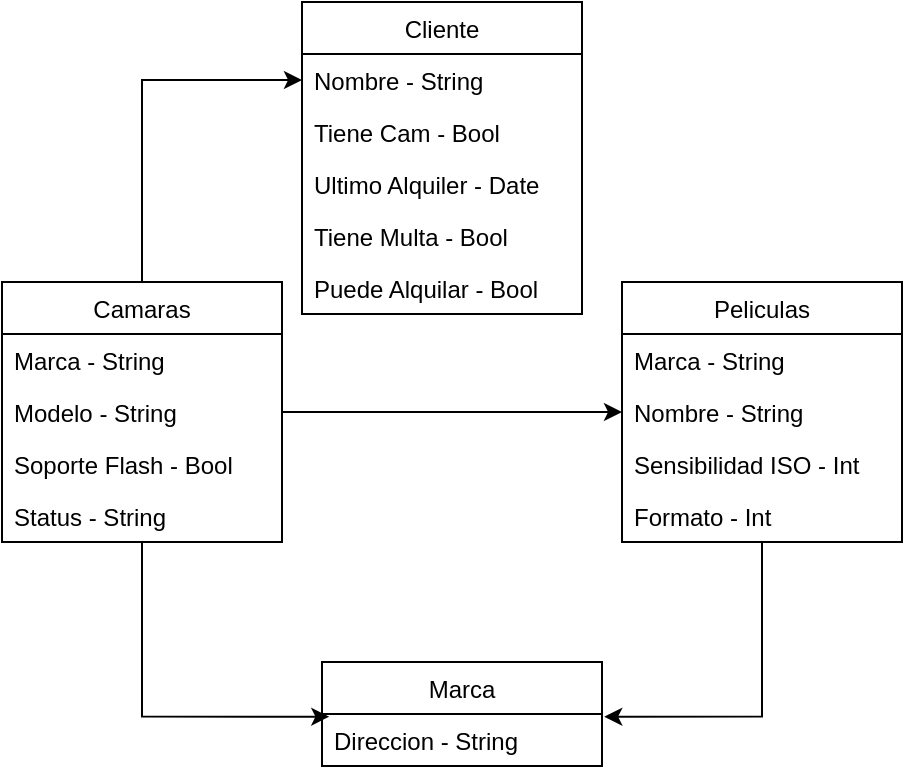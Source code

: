 <mxfile version="13.5.9" type="github">
  <diagram name="Page-1" id="c4acf3e9-155e-7222-9cf6-157b1a14988f">
    <mxGraphModel dx="723" dy="376" grid="1" gridSize="10" guides="1" tooltips="1" connect="1" arrows="1" fold="1" page="1" pageScale="1" pageWidth="850" pageHeight="1100" background="#ffffff" math="0" shadow="0">
      <root>
        <mxCell id="0" />
        <mxCell id="1" parent="0" />
        <mxCell id="rx1_sFjDLREM_CoGC2wl-27" style="edgeStyle=orthogonalEdgeStyle;rounded=0;orthogonalLoop=1;jettySize=auto;html=1;entryX=0.026;entryY=0.051;entryDx=0;entryDy=0;entryPerimeter=0;" edge="1" parent="1" source="rx1_sFjDLREM_CoGC2wl-1" target="rx1_sFjDLREM_CoGC2wl-24">
          <mxGeometry relative="1" as="geometry" />
        </mxCell>
        <mxCell id="rx1_sFjDLREM_CoGC2wl-28" style="edgeStyle=orthogonalEdgeStyle;rounded=0;orthogonalLoop=1;jettySize=auto;html=1;entryX=1.008;entryY=0.051;entryDx=0;entryDy=0;entryPerimeter=0;" edge="1" parent="1" source="rx1_sFjDLREM_CoGC2wl-5" target="rx1_sFjDLREM_CoGC2wl-24">
          <mxGeometry relative="1" as="geometry" />
        </mxCell>
        <mxCell id="rx1_sFjDLREM_CoGC2wl-5" value="Peliculas" style="swimlane;fontStyle=0;childLayout=stackLayout;horizontal=1;startSize=26;fillColor=none;horizontalStack=0;resizeParent=1;resizeParentMax=0;resizeLast=0;collapsible=1;marginBottom=0;" vertex="1" parent="1">
          <mxGeometry x="400" y="180" width="140" height="130" as="geometry" />
        </mxCell>
        <mxCell id="rx1_sFjDLREM_CoGC2wl-6" value="Marca - String" style="text;strokeColor=none;fillColor=none;align=left;verticalAlign=top;spacingLeft=4;spacingRight=4;overflow=hidden;rotatable=0;points=[[0,0.5],[1,0.5]];portConstraint=eastwest;" vertex="1" parent="rx1_sFjDLREM_CoGC2wl-5">
          <mxGeometry y="26" width="140" height="26" as="geometry" />
        </mxCell>
        <mxCell id="rx1_sFjDLREM_CoGC2wl-7" value="Nombre - String" style="text;strokeColor=none;fillColor=none;align=left;verticalAlign=top;spacingLeft=4;spacingRight=4;overflow=hidden;rotatable=0;points=[[0,0.5],[1,0.5]];portConstraint=eastwest;" vertex="1" parent="rx1_sFjDLREM_CoGC2wl-5">
          <mxGeometry y="52" width="140" height="26" as="geometry" />
        </mxCell>
        <mxCell id="rx1_sFjDLREM_CoGC2wl-8" value="Sensibilidad ISO - Int" style="text;strokeColor=none;fillColor=none;align=left;verticalAlign=top;spacingLeft=4;spacingRight=4;overflow=hidden;rotatable=0;points=[[0,0.5],[1,0.5]];portConstraint=eastwest;" vertex="1" parent="rx1_sFjDLREM_CoGC2wl-5">
          <mxGeometry y="78" width="140" height="26" as="geometry" />
        </mxCell>
        <mxCell id="rx1_sFjDLREM_CoGC2wl-10" value="Formato - Int" style="text;strokeColor=none;fillColor=none;align=left;verticalAlign=top;spacingLeft=4;spacingRight=4;overflow=hidden;rotatable=0;points=[[0,0.5],[1,0.5]];portConstraint=eastwest;" vertex="1" parent="rx1_sFjDLREM_CoGC2wl-5">
          <mxGeometry y="104" width="140" height="26" as="geometry" />
        </mxCell>
        <mxCell id="rx1_sFjDLREM_CoGC2wl-23" value="Marca" style="swimlane;fontStyle=0;childLayout=stackLayout;horizontal=1;startSize=26;fillColor=none;horizontalStack=0;resizeParent=1;resizeParentMax=0;resizeLast=0;collapsible=1;marginBottom=0;" vertex="1" parent="1">
          <mxGeometry x="250" y="370" width="140" height="52" as="geometry" />
        </mxCell>
        <mxCell id="rx1_sFjDLREM_CoGC2wl-24" value="Direccion - String" style="text;strokeColor=none;fillColor=none;align=left;verticalAlign=top;spacingLeft=4;spacingRight=4;overflow=hidden;rotatable=0;points=[[0,0.5],[1,0.5]];portConstraint=eastwest;" vertex="1" parent="rx1_sFjDLREM_CoGC2wl-23">
          <mxGeometry y="26" width="140" height="26" as="geometry" />
        </mxCell>
        <mxCell id="rx1_sFjDLREM_CoGC2wl-46" style="edgeStyle=orthogonalEdgeStyle;rounded=0;orthogonalLoop=1;jettySize=auto;html=1;" edge="1" parent="1" source="rx1_sFjDLREM_CoGC2wl-1" target="rx1_sFjDLREM_CoGC2wl-37">
          <mxGeometry relative="1" as="geometry" />
        </mxCell>
        <mxCell id="rx1_sFjDLREM_CoGC2wl-1" value="Camaras" style="swimlane;fontStyle=0;childLayout=stackLayout;horizontal=1;startSize=26;fillColor=none;horizontalStack=0;resizeParent=1;resizeParentMax=0;resizeLast=0;collapsible=1;marginBottom=0;" vertex="1" parent="1">
          <mxGeometry x="90" y="180" width="140" height="130" as="geometry" />
        </mxCell>
        <mxCell id="rx1_sFjDLREM_CoGC2wl-2" value="Marca - String" style="text;strokeColor=none;fillColor=none;align=left;verticalAlign=top;spacingLeft=4;spacingRight=4;overflow=hidden;rotatable=0;points=[[0,0.5],[1,0.5]];portConstraint=eastwest;" vertex="1" parent="rx1_sFjDLREM_CoGC2wl-1">
          <mxGeometry y="26" width="140" height="26" as="geometry" />
        </mxCell>
        <mxCell id="rx1_sFjDLREM_CoGC2wl-3" value="Modelo - String" style="text;strokeColor=none;fillColor=none;align=left;verticalAlign=top;spacingLeft=4;spacingRight=4;overflow=hidden;rotatable=0;points=[[0,0.5],[1,0.5]];portConstraint=eastwest;" vertex="1" parent="rx1_sFjDLREM_CoGC2wl-1">
          <mxGeometry y="52" width="140" height="26" as="geometry" />
        </mxCell>
        <mxCell id="rx1_sFjDLREM_CoGC2wl-4" value="Soporte Flash - Bool" style="text;strokeColor=none;fillColor=none;align=left;verticalAlign=top;spacingLeft=4;spacingRight=4;overflow=hidden;rotatable=0;points=[[0,0.5],[1,0.5]];portConstraint=eastwest;" vertex="1" parent="rx1_sFjDLREM_CoGC2wl-1">
          <mxGeometry y="78" width="140" height="26" as="geometry" />
        </mxCell>
        <mxCell id="rx1_sFjDLREM_CoGC2wl-22" value="Status - String" style="text;strokeColor=none;fillColor=none;align=left;verticalAlign=top;spacingLeft=4;spacingRight=4;overflow=hidden;rotatable=0;points=[[0,0.5],[1,0.5]];portConstraint=eastwest;" vertex="1" parent="rx1_sFjDLREM_CoGC2wl-1">
          <mxGeometry y="104" width="140" height="26" as="geometry" />
        </mxCell>
        <mxCell id="rx1_sFjDLREM_CoGC2wl-43" style="edgeStyle=orthogonalEdgeStyle;rounded=0;orthogonalLoop=1;jettySize=auto;html=1;entryX=0;entryY=0.5;entryDx=0;entryDy=0;" edge="1" parent="1" source="rx1_sFjDLREM_CoGC2wl-3" target="rx1_sFjDLREM_CoGC2wl-7">
          <mxGeometry relative="1" as="geometry" />
        </mxCell>
        <mxCell id="rx1_sFjDLREM_CoGC2wl-36" value="Cliente" style="swimlane;fontStyle=0;childLayout=stackLayout;horizontal=1;startSize=26;fillColor=none;horizontalStack=0;resizeParent=1;resizeParentMax=0;resizeLast=0;collapsible=1;marginBottom=0;" vertex="1" parent="1">
          <mxGeometry x="240" y="40" width="140" height="156" as="geometry" />
        </mxCell>
        <mxCell id="rx1_sFjDLREM_CoGC2wl-37" value="Nombre - String" style="text;strokeColor=none;fillColor=none;align=left;verticalAlign=top;spacingLeft=4;spacingRight=4;overflow=hidden;rotatable=0;points=[[0,0.5],[1,0.5]];portConstraint=eastwest;" vertex="1" parent="rx1_sFjDLREM_CoGC2wl-36">
          <mxGeometry y="26" width="140" height="26" as="geometry" />
        </mxCell>
        <mxCell id="rx1_sFjDLREM_CoGC2wl-38" value="Tiene Cam - Bool" style="text;strokeColor=none;fillColor=none;align=left;verticalAlign=top;spacingLeft=4;spacingRight=4;overflow=hidden;rotatable=0;points=[[0,0.5],[1,0.5]];portConstraint=eastwest;" vertex="1" parent="rx1_sFjDLREM_CoGC2wl-36">
          <mxGeometry y="52" width="140" height="26" as="geometry" />
        </mxCell>
        <mxCell id="rx1_sFjDLREM_CoGC2wl-39" value="Ultimo Alquiler - Date" style="text;strokeColor=none;fillColor=none;align=left;verticalAlign=top;spacingLeft=4;spacingRight=4;overflow=hidden;rotatable=0;points=[[0,0.5],[1,0.5]];portConstraint=eastwest;" vertex="1" parent="rx1_sFjDLREM_CoGC2wl-36">
          <mxGeometry y="78" width="140" height="26" as="geometry" />
        </mxCell>
        <mxCell id="rx1_sFjDLREM_CoGC2wl-41" value="Tiene Multa - Bool" style="text;strokeColor=none;fillColor=none;align=left;verticalAlign=top;spacingLeft=4;spacingRight=4;overflow=hidden;rotatable=0;points=[[0,0.5],[1,0.5]];portConstraint=eastwest;" vertex="1" parent="rx1_sFjDLREM_CoGC2wl-36">
          <mxGeometry y="104" width="140" height="26" as="geometry" />
        </mxCell>
        <mxCell id="rx1_sFjDLREM_CoGC2wl-42" value="Puede Alquilar - Bool" style="text;strokeColor=none;fillColor=none;align=left;verticalAlign=top;spacingLeft=4;spacingRight=4;overflow=hidden;rotatable=0;points=[[0,0.5],[1,0.5]];portConstraint=eastwest;" vertex="1" parent="rx1_sFjDLREM_CoGC2wl-36">
          <mxGeometry y="130" width="140" height="26" as="geometry" />
        </mxCell>
      </root>
    </mxGraphModel>
  </diagram>
</mxfile>
